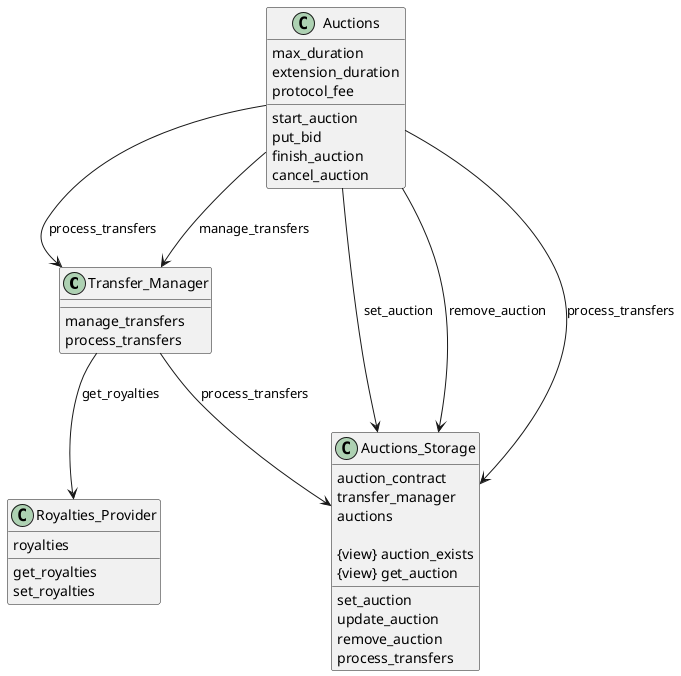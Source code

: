 @startuml
class Transfer_Manager {
  {method} manage_transfers
  {method} process_transfers
}

class Royalties_Provider {
  {field} royalties
  {method} get_royalties
  {method} set_royalties
}

class Auctions {
  {field} max_duration
  {field} extension_duration
  {field} protocol_fee

  {method} start_auction
  {method} put_bid
  {method} finish_auction
  {method} cancel_auction
}

class Auctions_Storage {
  {field} auction_contract
  {field} transfer_manager
  {field} auctions

  {method} set_auction
  {method} update_auction
  {method} remove_auction
  {method} process_transfers
  {view} auction_exists
  {view} get_auction

}

Auctions --> Auctions_Storage : set_auction
Auctions --> Auctions_Storage : remove_auction
Auctions --> Auctions_Storage : process_transfers
Auctions --> Transfer_Manager : process_transfers
Auctions --> Transfer_Manager : manage_transfers

Transfer_Manager --> Auctions_Storage: process_transfers
Transfer_Manager --> Royalties_Provider: get_royalties

@enduml